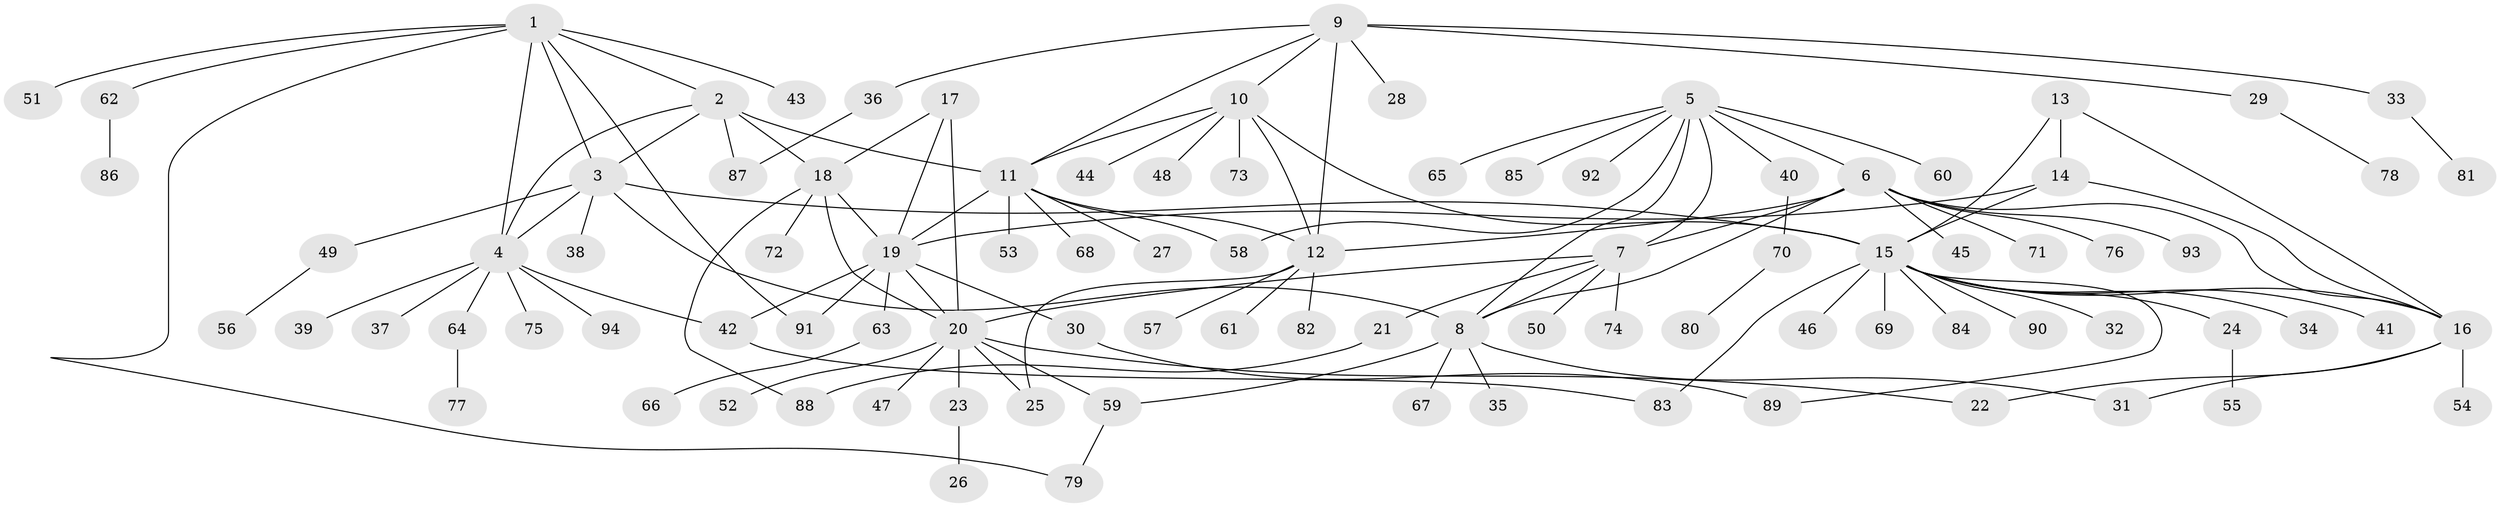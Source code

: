 // Generated by graph-tools (version 1.1) at 2025/02/03/09/25 03:02:47]
// undirected, 94 vertices, 126 edges
graph export_dot {
graph [start="1"]
  node [color=gray90,style=filled];
  1;
  2;
  3;
  4;
  5;
  6;
  7;
  8;
  9;
  10;
  11;
  12;
  13;
  14;
  15;
  16;
  17;
  18;
  19;
  20;
  21;
  22;
  23;
  24;
  25;
  26;
  27;
  28;
  29;
  30;
  31;
  32;
  33;
  34;
  35;
  36;
  37;
  38;
  39;
  40;
  41;
  42;
  43;
  44;
  45;
  46;
  47;
  48;
  49;
  50;
  51;
  52;
  53;
  54;
  55;
  56;
  57;
  58;
  59;
  60;
  61;
  62;
  63;
  64;
  65;
  66;
  67;
  68;
  69;
  70;
  71;
  72;
  73;
  74;
  75;
  76;
  77;
  78;
  79;
  80;
  81;
  82;
  83;
  84;
  85;
  86;
  87;
  88;
  89;
  90;
  91;
  92;
  93;
  94;
  1 -- 2;
  1 -- 3;
  1 -- 4;
  1 -- 43;
  1 -- 51;
  1 -- 62;
  1 -- 79;
  1 -- 91;
  2 -- 3;
  2 -- 4;
  2 -- 11;
  2 -- 18;
  2 -- 87;
  3 -- 4;
  3 -- 8;
  3 -- 15;
  3 -- 38;
  3 -- 49;
  4 -- 37;
  4 -- 39;
  4 -- 42;
  4 -- 64;
  4 -- 75;
  4 -- 94;
  5 -- 6;
  5 -- 7;
  5 -- 8;
  5 -- 40;
  5 -- 58;
  5 -- 60;
  5 -- 65;
  5 -- 85;
  5 -- 92;
  6 -- 7;
  6 -- 8;
  6 -- 12;
  6 -- 16;
  6 -- 45;
  6 -- 71;
  6 -- 76;
  6 -- 93;
  7 -- 8;
  7 -- 20;
  7 -- 21;
  7 -- 50;
  7 -- 74;
  8 -- 31;
  8 -- 35;
  8 -- 59;
  8 -- 67;
  9 -- 10;
  9 -- 11;
  9 -- 12;
  9 -- 28;
  9 -- 29;
  9 -- 33;
  9 -- 36;
  10 -- 11;
  10 -- 12;
  10 -- 15;
  10 -- 44;
  10 -- 48;
  10 -- 73;
  11 -- 12;
  11 -- 19;
  11 -- 27;
  11 -- 53;
  11 -- 58;
  11 -- 68;
  12 -- 25;
  12 -- 57;
  12 -- 61;
  12 -- 82;
  13 -- 14;
  13 -- 15;
  13 -- 16;
  14 -- 15;
  14 -- 16;
  14 -- 19;
  15 -- 16;
  15 -- 24;
  15 -- 32;
  15 -- 34;
  15 -- 41;
  15 -- 46;
  15 -- 69;
  15 -- 83;
  15 -- 84;
  15 -- 89;
  15 -- 90;
  16 -- 22;
  16 -- 31;
  16 -- 54;
  17 -- 18;
  17 -- 19;
  17 -- 20;
  18 -- 19;
  18 -- 20;
  18 -- 72;
  18 -- 88;
  19 -- 20;
  19 -- 30;
  19 -- 42;
  19 -- 63;
  19 -- 91;
  20 -- 22;
  20 -- 23;
  20 -- 25;
  20 -- 47;
  20 -- 52;
  20 -- 59;
  21 -- 88;
  23 -- 26;
  24 -- 55;
  29 -- 78;
  30 -- 89;
  33 -- 81;
  36 -- 87;
  40 -- 70;
  42 -- 83;
  49 -- 56;
  59 -- 79;
  62 -- 86;
  63 -- 66;
  64 -- 77;
  70 -- 80;
}
